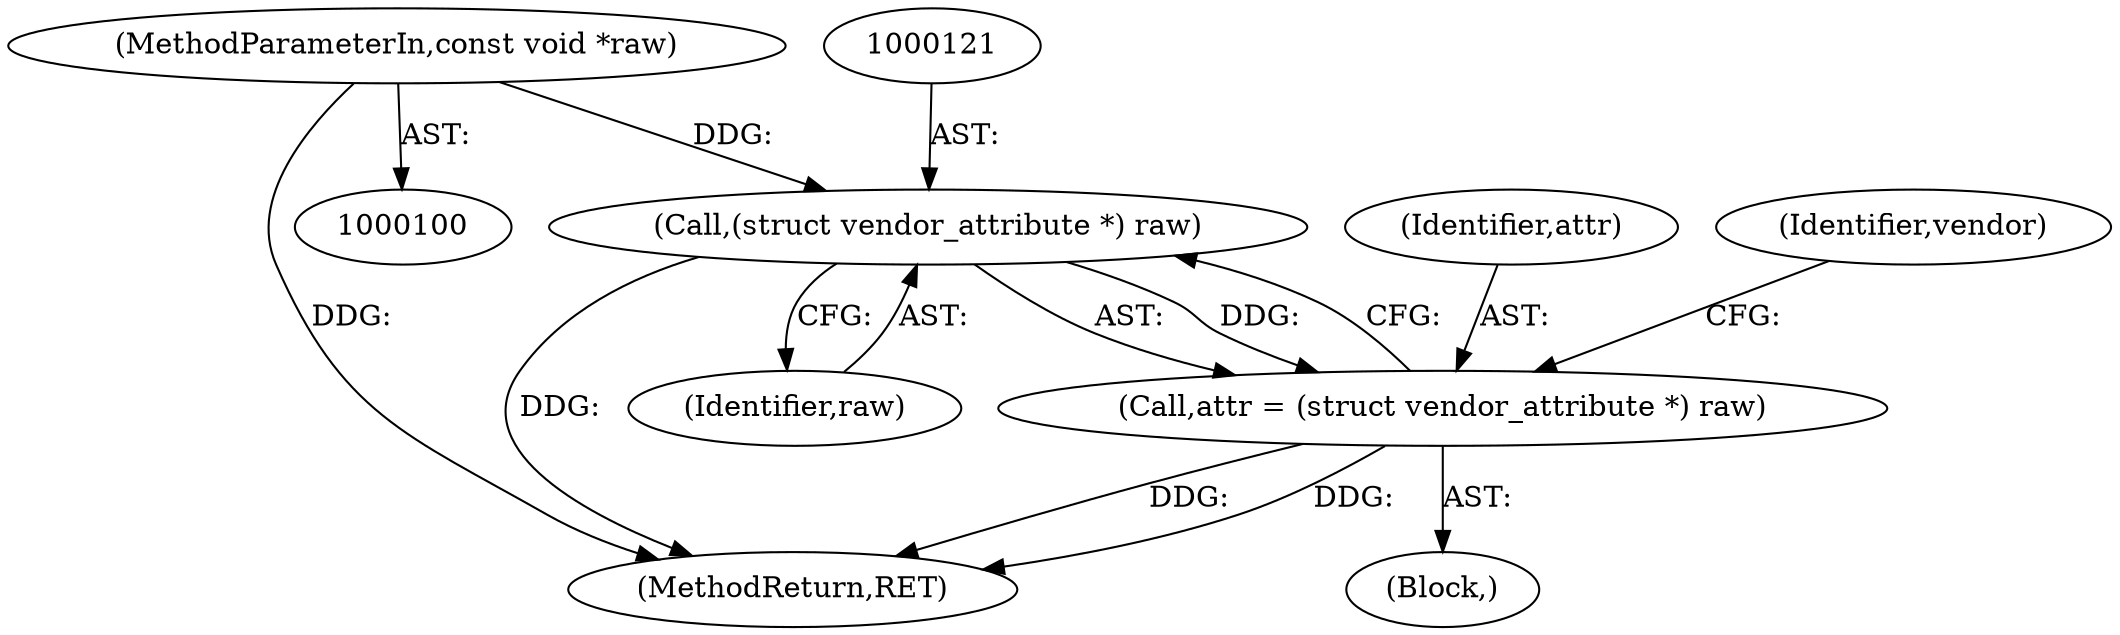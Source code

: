 digraph "0_php-radius_13c149b051f82b709e8d7cc32111e84b49d57234_0@pointer" {
"1000105" [label="(MethodParameterIn,const void *raw)"];
"1000120" [label="(Call,(struct vendor_attribute *) raw)"];
"1000118" [label="(Call,attr = (struct vendor_attribute *) raw)"];
"1000166" [label="(MethodReturn,RET)"];
"1000122" [label="(Identifier,raw)"];
"1000119" [label="(Identifier,attr)"];
"1000105" [label="(MethodParameterIn,const void *raw)"];
"1000120" [label="(Call,(struct vendor_attribute *) raw)"];
"1000107" [label="(Block,)"];
"1000125" [label="(Identifier,vendor)"];
"1000118" [label="(Call,attr = (struct vendor_attribute *) raw)"];
"1000105" -> "1000100"  [label="AST: "];
"1000105" -> "1000166"  [label="DDG: "];
"1000105" -> "1000120"  [label="DDG: "];
"1000120" -> "1000118"  [label="AST: "];
"1000120" -> "1000122"  [label="CFG: "];
"1000121" -> "1000120"  [label="AST: "];
"1000122" -> "1000120"  [label="AST: "];
"1000118" -> "1000120"  [label="CFG: "];
"1000120" -> "1000166"  [label="DDG: "];
"1000120" -> "1000118"  [label="DDG: "];
"1000118" -> "1000107"  [label="AST: "];
"1000119" -> "1000118"  [label="AST: "];
"1000125" -> "1000118"  [label="CFG: "];
"1000118" -> "1000166"  [label="DDG: "];
"1000118" -> "1000166"  [label="DDG: "];
}

